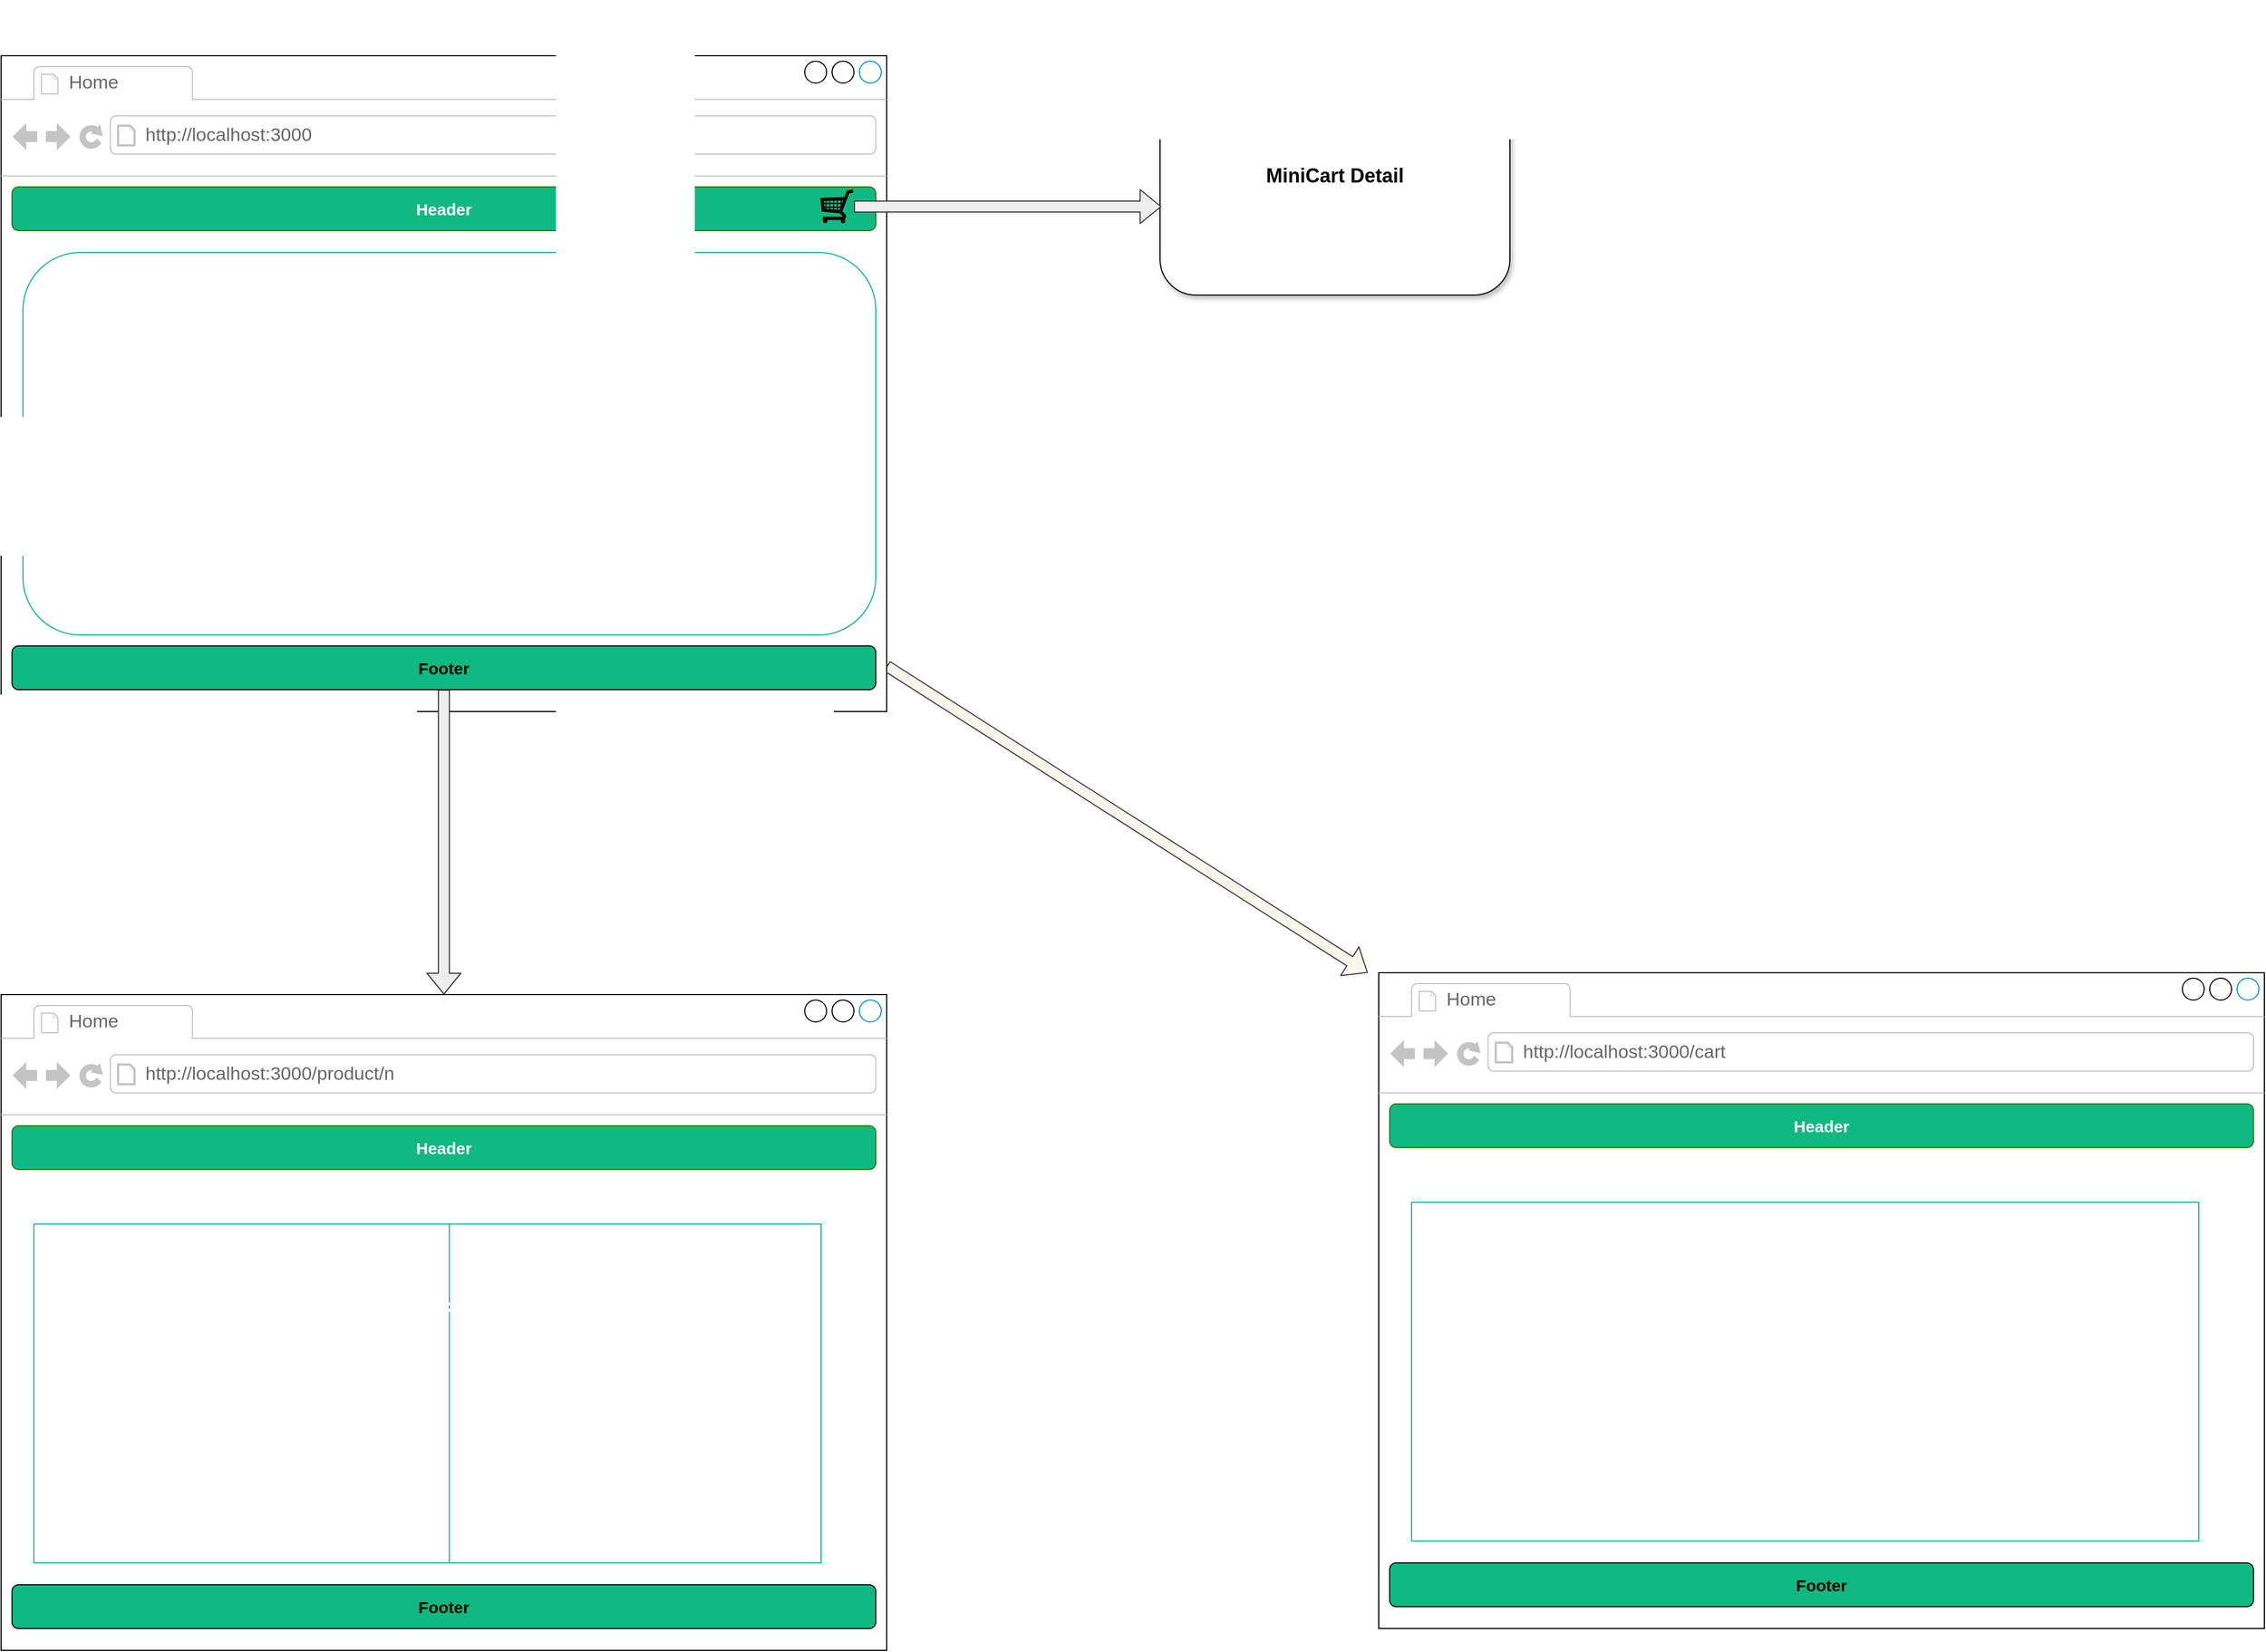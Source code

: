 <mxfile>
    <diagram id="RsQ2uPMJgdX-NSogiXf2" name="general-app-explanation">
        <mxGraphModel dx="2247" dy="885" grid="1" gridSize="10" guides="1" tooltips="1" connect="1" arrows="1" fold="1" page="1" pageScale="1" pageWidth="850" pageHeight="1100" math="0" shadow="0">
            <root>
                <mxCell id="0"/>
                <mxCell id="1" parent="0"/>
                <mxCell id="K9DbTx4Tkm76TYNsKObI-102" style="edgeStyle=none;html=1;fontSize=18;fontColor=#FFFFFF;shape=flexArrow;fillColor=#f9f7ed;strokeColor=#36393d;" edge="1" parent="1" source="18">
                    <mxGeometry relative="1" as="geometry">
                        <mxPoint x="1270" y="890" as="targetPoint"/>
                    </mxGeometry>
                </mxCell>
                <mxCell id="18" value="" style="strokeWidth=1;shadow=0;dashed=0;align=center;html=1;shape=mxgraph.mockup.containers.browserWindow;rSize=0;strokeColor2=#008cff;strokeColor3=#c4c4c4;mainText=,;recursiveResize=0;" vertex="1" parent="1">
                    <mxGeometry x="20" y="51" width="810" height="600" as="geometry"/>
                </mxCell>
                <mxCell id="19" value="Home" style="strokeWidth=1;shadow=0;dashed=0;align=center;html=1;shape=mxgraph.mockup.containers.anchor;fontSize=17;fontColor=#666666;align=left;" vertex="1" parent="18">
                    <mxGeometry x="60" y="12" width="110" height="26" as="geometry"/>
                </mxCell>
                <mxCell id="20" value="http://localhost:3000" style="strokeWidth=1;shadow=0;dashed=0;align=center;html=1;shape=mxgraph.mockup.containers.anchor;rSize=0;fontSize=17;fontColor=#666666;align=left;" vertex="1" parent="18">
                    <mxGeometry x="130" y="60" width="250" height="26" as="geometry"/>
                </mxCell>
                <mxCell id="38" style="edgeStyle=none;html=1;exitX=1;exitY=1;exitDx=0;exitDy=0;" edge="1" parent="18">
                    <mxGeometry relative="1" as="geometry">
                        <mxPoint x="80" y="170" as="sourcePoint"/>
                        <mxPoint x="80" y="170" as="targetPoint"/>
                    </mxGeometry>
                </mxCell>
                <mxCell id="K9DbTx4Tkm76TYNsKObI-42" value="&lt;font style=&quot;font-size: 15px&quot;&gt;&lt;b&gt;Header&lt;/b&gt;&lt;/font&gt;" style="rounded=1;whiteSpace=wrap;html=1;fillColor=#10b981;fontColor=#ffffff;strokeColor=#2D7600;" vertex="1" parent="18">
                    <mxGeometry x="10" y="120" width="790" height="40" as="geometry"/>
                </mxCell>
                <mxCell id="K9DbTx4Tkm76TYNsKObI-43" value="&lt;font style=&quot;font-size: 15px&quot;&gt;&lt;b&gt;Footer&lt;/b&gt;&lt;/font&gt;" style="rounded=1;whiteSpace=wrap;html=1;fillColor=#10b981;" vertex="1" parent="18">
                    <mxGeometry x="10" y="540" width="790" height="40" as="geometry"/>
                </mxCell>
                <mxCell id="K9DbTx4Tkm76TYNsKObI-44" value="&lt;font color=&quot;#ffffff&quot; style=&quot;font-size: 18px&quot;&gt;&lt;b&gt;Spinner List&lt;/b&gt;&lt;/font&gt;" style="rounded=1;whiteSpace=wrap;html=1;fontColor=#00CC00;strokeColor=#10b981;fillColor=none;gradientColor=#FFFFFF;" vertex="1" parent="18">
                    <mxGeometry x="20" y="180" width="780" height="350" as="geometry"/>
                </mxCell>
                <mxCell id="K9DbTx4Tkm76TYNsKObI-82" value="" style="verticalLabelPosition=bottom;shadow=0;dashed=0;align=center;html=1;verticalAlign=top;strokeWidth=1;shape=mxgraph.mockup.misc.shoppingCart;strokeColor=#030303;fontSize=18;fontColor=#FFFFFF;fillColor=#030303;gradientColor=#FFFFFF;" vertex="1" parent="18">
                    <mxGeometry x="750" y="123" width="30" height="30" as="geometry"/>
                </mxCell>
                <mxCell id="K9DbTx4Tkm76TYNsKObI-45" value="Spinner Shop" style="text;html=1;strokeColor=none;fillColor=none;align=center;verticalAlign=middle;whiteSpace=wrap;rounded=0;fontSize=15;fontColor=#FFFFFF;" vertex="1" parent="1">
                    <mxGeometry x="380" width="110" height="30" as="geometry"/>
                </mxCell>
                <mxCell id="K9DbTx4Tkm76TYNsKObI-53" value="" style="strokeWidth=1;shadow=0;dashed=0;align=center;html=1;shape=mxgraph.mockup.containers.browserWindow;rSize=0;strokeColor2=#008cff;strokeColor3=#c4c4c4;mainText=,;recursiveResize=0;" vertex="1" parent="1">
                    <mxGeometry x="20" y="910" width="810" height="600" as="geometry"/>
                </mxCell>
                <mxCell id="K9DbTx4Tkm76TYNsKObI-54" value="Home" style="strokeWidth=1;shadow=0;dashed=0;align=center;html=1;shape=mxgraph.mockup.containers.anchor;fontSize=17;fontColor=#666666;align=left;" vertex="1" parent="K9DbTx4Tkm76TYNsKObI-53">
                    <mxGeometry x="60" y="12" width="110" height="26" as="geometry"/>
                </mxCell>
                <mxCell id="K9DbTx4Tkm76TYNsKObI-55" value="http://localhost:3000/product/n" style="strokeWidth=1;shadow=0;dashed=0;align=center;html=1;shape=mxgraph.mockup.containers.anchor;rSize=0;fontSize=17;fontColor=#666666;align=left;" vertex="1" parent="K9DbTx4Tkm76TYNsKObI-53">
                    <mxGeometry x="130" y="60" width="250" height="26" as="geometry"/>
                </mxCell>
                <mxCell id="K9DbTx4Tkm76TYNsKObI-56" style="edgeStyle=none;html=1;exitX=1;exitY=1;exitDx=0;exitDy=0;" edge="1" parent="K9DbTx4Tkm76TYNsKObI-53">
                    <mxGeometry relative="1" as="geometry">
                        <mxPoint x="80" y="170" as="sourcePoint"/>
                        <mxPoint x="80" y="170" as="targetPoint"/>
                    </mxGeometry>
                </mxCell>
                <mxCell id="K9DbTx4Tkm76TYNsKObI-57" value="&lt;font style=&quot;font-size: 15px&quot;&gt;&lt;b&gt;Header&lt;/b&gt;&lt;/font&gt;" style="rounded=1;whiteSpace=wrap;html=1;fillColor=#10b981;fontColor=#ffffff;strokeColor=#2D7600;" vertex="1" parent="K9DbTx4Tkm76TYNsKObI-53">
                    <mxGeometry x="10" y="120" width="790" height="40" as="geometry"/>
                </mxCell>
                <mxCell id="K9DbTx4Tkm76TYNsKObI-58" value="&lt;font style=&quot;font-size: 15px&quot;&gt;&lt;b&gt;Footer&lt;/b&gt;&lt;/font&gt;" style="rounded=1;whiteSpace=wrap;html=1;fillColor=#10b981;" vertex="1" parent="K9DbTx4Tkm76TYNsKObI-53">
                    <mxGeometry x="10" y="540" width="790" height="40" as="geometry"/>
                </mxCell>
                <mxCell id="K9DbTx4Tkm76TYNsKObI-64" value="" style="swimlane;horizontal=0;fontSize=15;fontColor=#FFFFFF;strokeColor=#10b981;fillColor=none;gradientColor=#FFFFFF;startSize=380;" vertex="1" parent="K9DbTx4Tkm76TYNsKObI-53">
                    <mxGeometry x="30" y="210" width="720" height="310" as="geometry"/>
                </mxCell>
                <mxCell id="K9DbTx4Tkm76TYNsKObI-65" value="&lt;b&gt;&lt;font style=&quot;font-size: 18px&quot;&gt;Product detail&lt;/font&gt;&lt;/b&gt;" style="text;html=1;strokeColor=none;fillColor=none;align=center;verticalAlign=middle;whiteSpace=wrap;rounded=0;fontSize=15;fontColor=#FFFFFF;" vertex="1" parent="K9DbTx4Tkm76TYNsKObI-64">
                    <mxGeometry x="300" y="60" width="160" height="30" as="geometry"/>
                </mxCell>
                <mxCell id="K9DbTx4Tkm76TYNsKObI-62" value="Spinner Product detail" style="text;html=1;strokeColor=none;fillColor=none;align=center;verticalAlign=middle;whiteSpace=wrap;rounded=0;fontSize=15;fontColor=#FFFFFF;" vertex="1" parent="1">
                    <mxGeometry x="1480" width="160" height="30" as="geometry"/>
                </mxCell>
                <mxCell id="K9DbTx4Tkm76TYNsKObI-66" style="edgeStyle=none;html=1;fontSize=18;fontColor=#FFFFFF;exitX=0.5;exitY=1;exitDx=0;exitDy=0;shape=flexArrow;fillColor=#eeeeee;strokeColor=#36393d;" edge="1" parent="1" source="K9DbTx4Tkm76TYNsKObI-43" target="K9DbTx4Tkm76TYNsKObI-53">
                    <mxGeometry relative="1" as="geometry"/>
                </mxCell>
                <mxCell id="K9DbTx4Tkm76TYNsKObI-83" value="&lt;b&gt;&lt;font style=&quot;font-size: 18px&quot;&gt;MiniCart Detail&lt;/font&gt;&lt;/b&gt;" style="rounded=1;whiteSpace=wrap;html=1;shadow=1;fontSize=18;" vertex="1" parent="1">
                    <mxGeometry x="1080" y="51" width="320" height="219" as="geometry"/>
                </mxCell>
                <mxCell id="K9DbTx4Tkm76TYNsKObI-84" style="edgeStyle=none;html=1;entryX=0.004;entryY=0.63;entryDx=0;entryDy=0;entryPerimeter=0;fontSize=18;fontColor=#FFFFFF;shape=flexArrow;fillColor=#eeeeee;strokeColor=#36393d;" edge="1" parent="1" source="K9DbTx4Tkm76TYNsKObI-82" target="K9DbTx4Tkm76TYNsKObI-83">
                    <mxGeometry relative="1" as="geometry"/>
                </mxCell>
                <mxCell id="K9DbTx4Tkm76TYNsKObI-93" value="" style="strokeWidth=1;shadow=0;dashed=0;align=center;html=1;shape=mxgraph.mockup.containers.browserWindow;rSize=0;strokeColor2=#008cff;strokeColor3=#c4c4c4;mainText=,;recursiveResize=0;" vertex="1" parent="1">
                    <mxGeometry x="1280" y="890" width="810" height="600" as="geometry"/>
                </mxCell>
                <mxCell id="K9DbTx4Tkm76TYNsKObI-94" value="Home" style="strokeWidth=1;shadow=0;dashed=0;align=center;html=1;shape=mxgraph.mockup.containers.anchor;fontSize=17;fontColor=#666666;align=left;" vertex="1" parent="K9DbTx4Tkm76TYNsKObI-93">
                    <mxGeometry x="60" y="12" width="110" height="26" as="geometry"/>
                </mxCell>
                <mxCell id="K9DbTx4Tkm76TYNsKObI-95" value="http://localhost:3000/cart" style="strokeWidth=1;shadow=0;dashed=0;align=center;html=1;shape=mxgraph.mockup.containers.anchor;rSize=0;fontSize=17;fontColor=#666666;align=left;" vertex="1" parent="K9DbTx4Tkm76TYNsKObI-93">
                    <mxGeometry x="130" y="60" width="250" height="26" as="geometry"/>
                </mxCell>
                <mxCell id="K9DbTx4Tkm76TYNsKObI-96" style="edgeStyle=none;html=1;exitX=1;exitY=1;exitDx=0;exitDy=0;" edge="1" parent="K9DbTx4Tkm76TYNsKObI-93">
                    <mxGeometry relative="1" as="geometry">
                        <mxPoint x="80" y="170" as="sourcePoint"/>
                        <mxPoint x="80" y="170" as="targetPoint"/>
                    </mxGeometry>
                </mxCell>
                <mxCell id="K9DbTx4Tkm76TYNsKObI-97" value="&lt;font style=&quot;font-size: 15px&quot;&gt;&lt;b&gt;Header&lt;/b&gt;&lt;/font&gt;" style="rounded=1;whiteSpace=wrap;html=1;fillColor=#10b981;fontColor=#ffffff;strokeColor=#2D7600;" vertex="1" parent="K9DbTx4Tkm76TYNsKObI-93">
                    <mxGeometry x="10" y="120" width="790" height="40" as="geometry"/>
                </mxCell>
                <mxCell id="K9DbTx4Tkm76TYNsKObI-98" value="&lt;font style=&quot;font-size: 15px&quot;&gt;&lt;b&gt;Footer&lt;/b&gt;&lt;/font&gt;" style="rounded=1;whiteSpace=wrap;html=1;fillColor=#10b981;" vertex="1" parent="K9DbTx4Tkm76TYNsKObI-93">
                    <mxGeometry x="10" y="540" width="790" height="40" as="geometry"/>
                </mxCell>
                <mxCell id="K9DbTx4Tkm76TYNsKObI-99" value="" style="swimlane;horizontal=0;fontSize=15;fontColor=#FFFFFF;strokeColor=#10b981;fillColor=none;gradientColor=#FFFFFF;startSize=0;" vertex="1" parent="K9DbTx4Tkm76TYNsKObI-93">
                    <mxGeometry x="30" y="210" width="720" height="310" as="geometry"/>
                </mxCell>
                <mxCell id="K9DbTx4Tkm76TYNsKObI-100" value="&lt;b&gt;&lt;font style=&quot;font-size: 18px&quot;&gt;Cart Detail&lt;/font&gt;&lt;/b&gt;" style="text;html=1;strokeColor=none;fillColor=none;align=center;verticalAlign=middle;whiteSpace=wrap;rounded=0;fontSize=15;fontColor=#FFFFFF;" vertex="1" parent="K9DbTx4Tkm76TYNsKObI-99">
                    <mxGeometry x="300" y="60" width="160" height="30" as="geometry"/>
                </mxCell>
            </root>
        </mxGraphModel>
    </diagram>
    <diagram name="Copy of mfe-app-architecture" id="vZdjbQO48gKIL84T-E8i">
        <mxGraphModel dx="1232" dy="487" grid="1" gridSize="10" guides="1" tooltips="1" connect="1" arrows="1" fold="1" page="1" pageScale="1" pageWidth="850" pageHeight="1100" math="0" shadow="0">
            <root>
                <mxCell id="N8NDR8l6x0q2m6DLPLbC-0"/>
                <mxCell id="N8NDR8l6x0q2m6DLPLbC-1" parent="N8NDR8l6x0q2m6DLPLbC-0"/>
                <mxCell id="N8NDR8l6x0q2m6DLPLbC-2" value="" style="strokeWidth=1;shadow=0;dashed=0;align=center;html=1;shape=mxgraph.mockup.containers.browserWindow;rSize=0;strokeColor=#666666;strokeColor2=#008cff;strokeColor3=#c4c4c4;mainText=,;recursiveResize=0;" vertex="1" parent="N8NDR8l6x0q2m6DLPLbC-1">
                    <mxGeometry x="20" y="50" width="540" height="400" as="geometry"/>
                </mxCell>
                <mxCell id="N8NDR8l6x0q2m6DLPLbC-3" value="Home" style="strokeWidth=1;shadow=0;dashed=0;align=center;html=1;shape=mxgraph.mockup.containers.anchor;fontSize=17;fontColor=#666666;align=left;" vertex="1" parent="N8NDR8l6x0q2m6DLPLbC-2">
                    <mxGeometry x="60" y="12" width="110" height="26" as="geometry"/>
                </mxCell>
                <mxCell id="N8NDR8l6x0q2m6DLPLbC-4" value="http://localhost:3000" style="strokeWidth=1;shadow=0;dashed=0;align=center;html=1;shape=mxgraph.mockup.containers.anchor;rSize=0;fontSize=17;fontColor=#666666;align=left;" vertex="1" parent="N8NDR8l6x0q2m6DLPLbC-2">
                    <mxGeometry x="130" y="60" width="250" height="26" as="geometry"/>
                </mxCell>
                <mxCell id="N8NDR8l6x0q2m6DLPLbC-5" value="" style="rounded=1;whiteSpace=wrap;html=1;" vertex="1" parent="N8NDR8l6x0q2m6DLPLbC-2">
                    <mxGeometry x="20" y="140" width="180" height="180" as="geometry"/>
                </mxCell>
                <mxCell id="N8NDR8l6x0q2m6DLPLbC-6" style="edgeStyle=none;html=1;exitX=1;exitY=1;exitDx=0;exitDy=0;" edge="1" parent="N8NDR8l6x0q2m6DLPLbC-2" source="N8NDR8l6x0q2m6DLPLbC-7" target="N8NDR8l6x0q2m6DLPLbC-9">
                    <mxGeometry relative="1" as="geometry"/>
                </mxCell>
                <mxCell id="N8NDR8l6x0q2m6DLPLbC-7" value="Router" style="text;html=1;strokeColor=none;fillColor=none;align=center;verticalAlign=middle;whiteSpace=wrap;rounded=0;" vertex="1" parent="N8NDR8l6x0q2m6DLPLbC-2">
                    <mxGeometry x="20" y="140" width="60" height="30" as="geometry"/>
                </mxCell>
                <mxCell id="N8NDR8l6x0q2m6DLPLbC-8" style="edgeStyle=none;html=1;" edge="1" parent="N8NDR8l6x0q2m6DLPLbC-2" source="N8NDR8l6x0q2m6DLPLbC-9" target="N8NDR8l6x0q2m6DLPLbC-4">
                    <mxGeometry relative="1" as="geometry">
                        <Array as="points">
                            <mxPoint x="255" y="190"/>
                        </Array>
                    </mxGeometry>
                </mxCell>
                <mxCell id="N8NDR8l6x0q2m6DLPLbC-9" value="" style="shape=dataStorage;whiteSpace=wrap;html=1;fixedSize=1;rotation=-180;" vertex="1" parent="N8NDR8l6x0q2m6DLPLbC-2">
                    <mxGeometry x="30" y="170" width="150" height="40" as="geometry"/>
                </mxCell>
                <mxCell id="N8NDR8l6x0q2m6DLPLbC-10" value="Home: /" style="text;html=1;strokeColor=none;fillColor=none;align=center;verticalAlign=middle;whiteSpace=wrap;rounded=0;" vertex="1" parent="N8NDR8l6x0q2m6DLPLbC-2">
                    <mxGeometry x="50" y="175" width="60" height="30" as="geometry"/>
                </mxCell>
                <mxCell id="N8NDR8l6x0q2m6DLPLbC-11" value="" style="shape=dataStorage;whiteSpace=wrap;html=1;fixedSize=1;rotation=-180;" vertex="1" parent="N8NDR8l6x0q2m6DLPLbC-2">
                    <mxGeometry x="30" y="220" width="150" height="40" as="geometry"/>
                </mxCell>
                <mxCell id="N8NDR8l6x0q2m6DLPLbC-12" value="Product Detail: /&lt;span style=&quot;color: rgb(206 , 145 , 120) ; background-color: rgb(30 , 30 , 30) ; font-family: &amp;#34;cascadia code&amp;#34; , &amp;#34;droid sans mono&amp;#34; , &amp;#34;monospace&amp;#34; , monospace ; font-size: 14px&quot;&gt;/product/:id&lt;/span&gt;" style="text;html=1;strokeColor=none;fillColor=none;align=center;verticalAlign=middle;whiteSpace=wrap;rounded=0;" vertex="1" parent="N8NDR8l6x0q2m6DLPLbC-2">
                    <mxGeometry x="50" y="225" width="120" height="30" as="geometry"/>
                </mxCell>
                <mxCell id="N8NDR8l6x0q2m6DLPLbC-13" value="" style="strokeWidth=1;shadow=0;dashed=0;align=center;html=1;shape=mxgraph.mockup.containers.browserWindow;rSize=0;strokeColor=#666666;strokeColor2=#008cff;strokeColor3=#c4c4c4;mainText=,;recursiveResize=0;" vertex="1" parent="N8NDR8l6x0q2m6DLPLbC-1">
                    <mxGeometry x="590" y="50" width="300" height="200" as="geometry"/>
                </mxCell>
                <mxCell id="N8NDR8l6x0q2m6DLPLbC-14" style="edgeStyle=none;html=1;" edge="1" parent="N8NDR8l6x0q2m6DLPLbC-13" source="N8NDR8l6x0q2m6DLPLbC-15" target="N8NDR8l6x0q2m6DLPLbC-13">
                    <mxGeometry relative="1" as="geometry"/>
                </mxCell>
                <mxCell id="N8NDR8l6x0q2m6DLPLbC-15" value="ProdDetPage" style="strokeWidth=1;shadow=0;dashed=0;align=center;html=1;shape=mxgraph.mockup.containers.anchor;fontSize=17;fontColor=#666666;align=left;" vertex="1" parent="N8NDR8l6x0q2m6DLPLbC-13">
                    <mxGeometry x="60" y="12" width="110" height="26" as="geometry"/>
                </mxCell>
                <mxCell id="N8NDR8l6x0q2m6DLPLbC-16" value="http://localhost:3001" style="strokeWidth=1;shadow=0;dashed=0;align=center;html=1;shape=mxgraph.mockup.containers.anchor;rSize=0;fontSize=17;fontColor=#666666;align=left;" vertex="1" parent="N8NDR8l6x0q2m6DLPLbC-13">
                    <mxGeometry x="130" y="60" width="250" height="26" as="geometry"/>
                </mxCell>
                <mxCell id="N8NDR8l6x0q2m6DLPLbC-17" value="" style="strokeWidth=1;shadow=0;dashed=0;align=center;html=1;shape=mxgraph.mockup.containers.browserWindow;rSize=0;strokeColor=#666666;strokeColor2=#008cff;strokeColor3=#c4c4c4;mainText=,;recursiveResize=0;" vertex="1" parent="N8NDR8l6x0q2m6DLPLbC-1">
                    <mxGeometry x="590" y="270" width="300" height="200" as="geometry"/>
                </mxCell>
                <mxCell id="N8NDR8l6x0q2m6DLPLbC-18" style="edgeStyle=none;html=1;" edge="1" parent="N8NDR8l6x0q2m6DLPLbC-17" source="N8NDR8l6x0q2m6DLPLbC-19" target="N8NDR8l6x0q2m6DLPLbC-17">
                    <mxGeometry relative="1" as="geometry"/>
                </mxCell>
                <mxCell id="N8NDR8l6x0q2m6DLPLbC-19" value="Cart" style="strokeWidth=1;shadow=0;dashed=0;align=center;html=1;shape=mxgraph.mockup.containers.anchor;fontSize=17;fontColor=#666666;align=left;" vertex="1" parent="N8NDR8l6x0q2m6DLPLbC-17">
                    <mxGeometry x="60" y="12" width="110" height="26" as="geometry"/>
                </mxCell>
                <mxCell id="N8NDR8l6x0q2m6DLPLbC-20" value="http://localhost:3002" style="strokeWidth=1;shadow=0;dashed=0;align=center;html=1;shape=mxgraph.mockup.containers.anchor;rSize=0;fontSize=17;fontColor=#666666;align=left;" vertex="1" parent="N8NDR8l6x0q2m6DLPLbC-17">
                    <mxGeometry x="130" y="60" width="250" height="26" as="geometry"/>
                </mxCell>
                <mxCell id="N8NDR8l6x0q2m6DLPLbC-21" value="" style="strokeWidth=1;shadow=0;dashed=0;align=center;html=1;shape=mxgraph.mockup.containers.browserWindow;rSize=0;strokeColor=#666666;strokeColor2=#008cff;strokeColor3=#c4c4c4;mainText=,;recursiveResize=0;" vertex="1" parent="N8NDR8l6x0q2m6DLPLbC-1">
                    <mxGeometry x="590" y="500" width="300" height="200" as="geometry"/>
                </mxCell>
                <mxCell id="N8NDR8l6x0q2m6DLPLbC-22" style="edgeStyle=none;html=1;" edge="1" parent="N8NDR8l6x0q2m6DLPLbC-21" source="N8NDR8l6x0q2m6DLPLbC-23" target="N8NDR8l6x0q2m6DLPLbC-21">
                    <mxGeometry relative="1" as="geometry"/>
                </mxCell>
                <mxCell id="N8NDR8l6x0q2m6DLPLbC-23" value="Store" style="strokeWidth=1;shadow=0;dashed=0;align=center;html=1;shape=mxgraph.mockup.containers.anchor;fontSize=17;fontColor=#666666;align=left;" vertex="1" parent="N8NDR8l6x0q2m6DLPLbC-21">
                    <mxGeometry x="60" y="12" width="110" height="26" as="geometry"/>
                </mxCell>
                <mxCell id="N8NDR8l6x0q2m6DLPLbC-24" value="http://localhost:3004&lt;br&gt;" style="strokeWidth=1;shadow=0;dashed=0;align=center;html=1;shape=mxgraph.mockup.containers.anchor;rSize=0;fontSize=17;fontColor=#666666;align=left;" vertex="1" parent="N8NDR8l6x0q2m6DLPLbC-21">
                    <mxGeometry x="130" y="60" width="250" height="26" as="geometry"/>
                </mxCell>
                <mxCell id="N8NDR8l6x0q2m6DLPLbC-25" value="" style="curved=1;endArrow=classic;html=1;" edge="1" parent="N8NDR8l6x0q2m6DLPLbC-1">
                    <mxGeometry width="50" height="50" relative="1" as="geometry">
                        <mxPoint x="620" y="380" as="sourcePoint"/>
                        <mxPoint x="670" y="330" as="targetPoint"/>
                        <Array as="points">
                            <mxPoint x="670" y="380"/>
                            <mxPoint x="620" y="330"/>
                        </Array>
                    </mxGeometry>
                </mxCell>
            </root>
        </mxGraphModel>
    </diagram>
</mxfile>